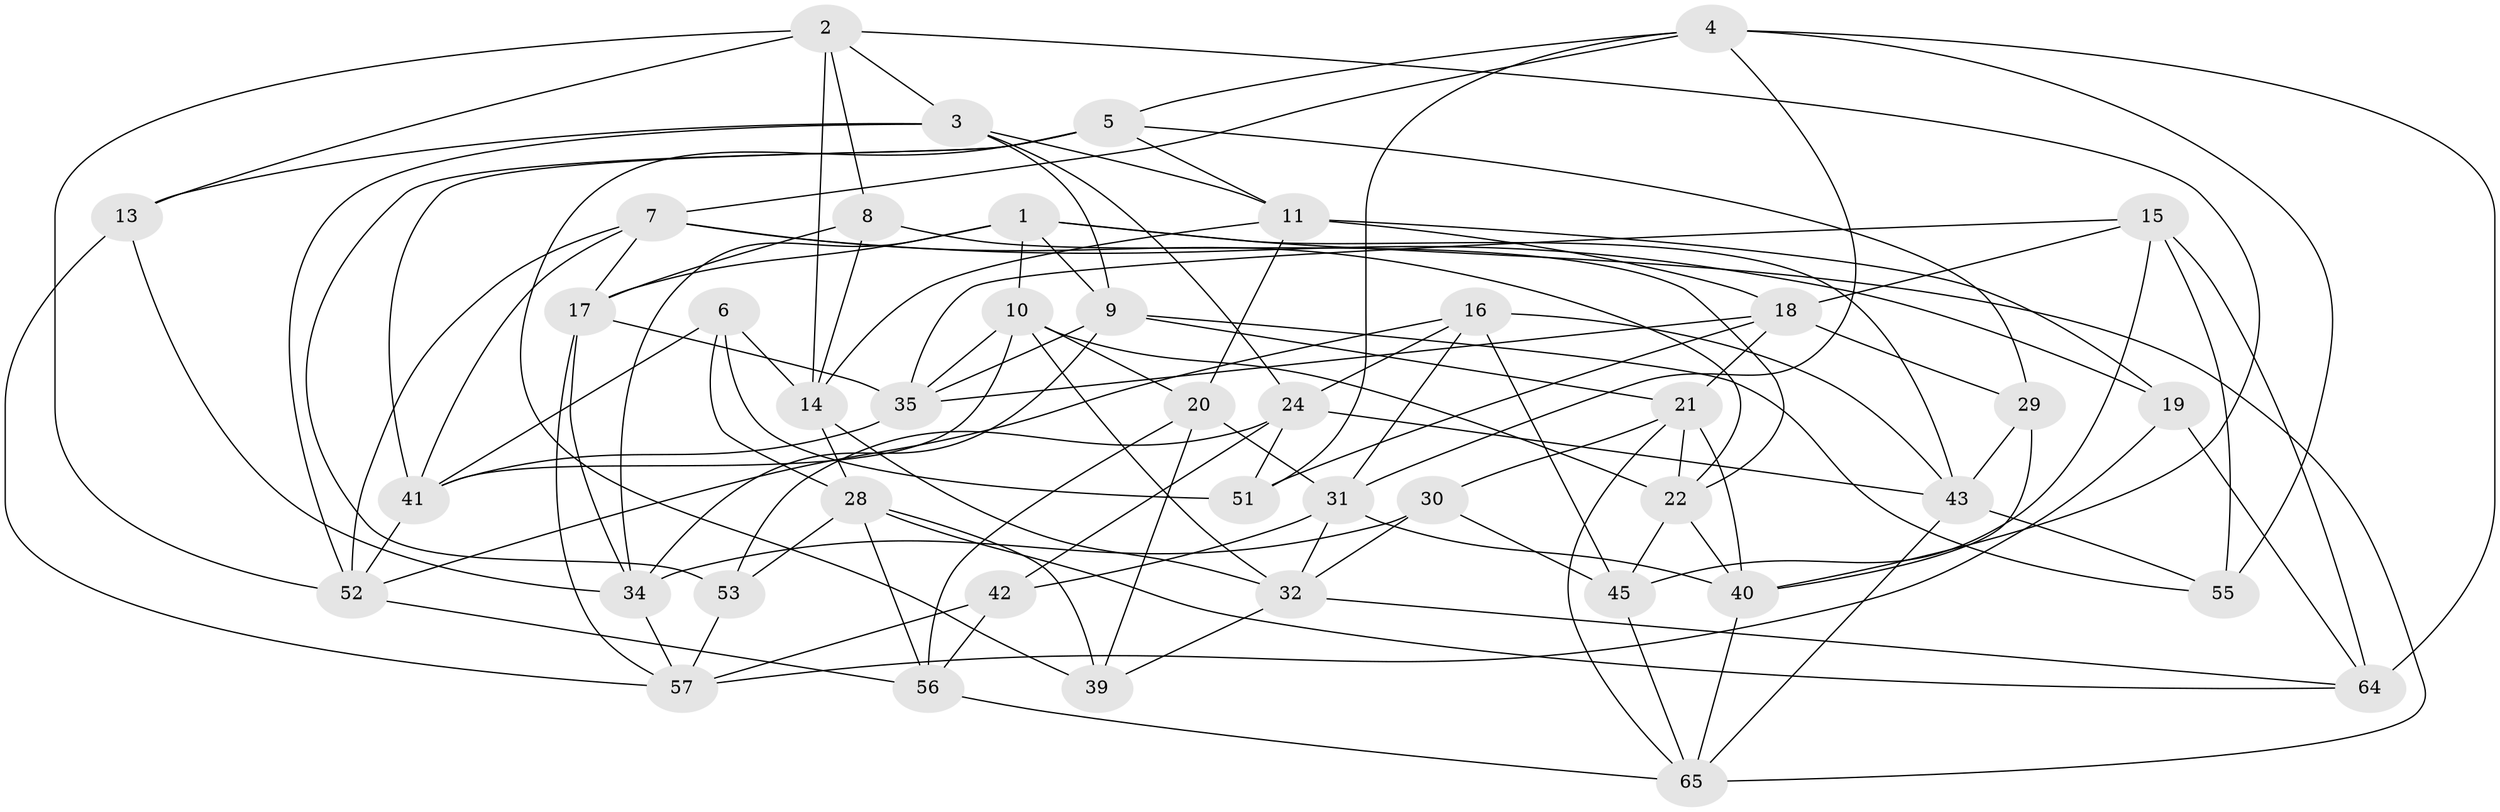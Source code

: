 // Generated by graph-tools (version 1.1) at 2025/24/03/03/25 07:24:29]
// undirected, 43 vertices, 115 edges
graph export_dot {
graph [start="1"]
  node [color=gray90,style=filled];
  1 [super="+70"];
  2 [super="+33"];
  3 [super="+23"];
  4 [super="+58"];
  5 [super="+50"];
  6;
  7 [super="+38"];
  8;
  9 [super="+54"];
  10 [super="+60"];
  11 [super="+12"];
  13;
  14 [super="+37"];
  15 [super="+68"];
  16 [super="+25"];
  17 [super="+27"];
  18 [super="+36"];
  19;
  20 [super="+26"];
  21 [super="+75"];
  22 [super="+47"];
  24 [super="+46"];
  28 [super="+44"];
  29;
  30;
  31 [super="+71"];
  32 [super="+59"];
  34 [super="+48"];
  35 [super="+62"];
  39;
  40 [super="+69"];
  41 [super="+72"];
  42;
  43 [super="+73"];
  45 [super="+49"];
  51;
  52 [super="+61"];
  53;
  55;
  56 [super="+63"];
  57 [super="+67"];
  64 [super="+66"];
  65 [super="+74"];
  1 -- 17;
  1 -- 65;
  1 -- 34;
  1 -- 9;
  1 -- 43;
  1 -- 10;
  2 -- 8;
  2 -- 14;
  2 -- 52;
  2 -- 3;
  2 -- 13;
  2 -- 40;
  3 -- 11;
  3 -- 24;
  3 -- 13;
  3 -- 52;
  3 -- 9;
  4 -- 31;
  4 -- 5;
  4 -- 51;
  4 -- 7;
  4 -- 55;
  4 -- 64;
  5 -- 29;
  5 -- 41;
  5 -- 53;
  5 -- 11;
  5 -- 39;
  6 -- 51;
  6 -- 28;
  6 -- 14;
  6 -- 41;
  7 -- 22;
  7 -- 17;
  7 -- 19;
  7 -- 52;
  7 -- 41;
  8 -- 14;
  8 -- 17;
  8 -- 22;
  9 -- 55;
  9 -- 21;
  9 -- 34;
  9 -- 35;
  10 -- 35;
  10 -- 41;
  10 -- 20;
  10 -- 32;
  10 -- 22;
  11 -- 19;
  11 -- 20;
  11 -- 18;
  11 -- 14;
  13 -- 57;
  13 -- 34;
  14 -- 32;
  14 -- 28;
  15 -- 64 [weight=2];
  15 -- 55;
  15 -- 18;
  15 -- 45;
  15 -- 35;
  16 -- 45 [weight=2];
  16 -- 52;
  16 -- 24;
  16 -- 43;
  16 -- 31;
  17 -- 57;
  17 -- 34;
  17 -- 35;
  18 -- 51;
  18 -- 35;
  18 -- 21;
  18 -- 29;
  19 -- 64;
  19 -- 57;
  20 -- 56 [weight=2];
  20 -- 39;
  20 -- 31;
  21 -- 40;
  21 -- 22;
  21 -- 65;
  21 -- 30;
  22 -- 45;
  22 -- 40;
  24 -- 51;
  24 -- 42;
  24 -- 43;
  24 -- 53;
  28 -- 53;
  28 -- 39;
  28 -- 64;
  28 -- 56;
  29 -- 40;
  29 -- 43;
  30 -- 34;
  30 -- 45;
  30 -- 32;
  31 -- 42;
  31 -- 32;
  31 -- 40;
  32 -- 39;
  32 -- 64;
  34 -- 57;
  35 -- 41;
  40 -- 65;
  41 -- 52;
  42 -- 57;
  42 -- 56;
  43 -- 55;
  43 -- 65;
  45 -- 65;
  52 -- 56;
  53 -- 57;
  56 -- 65;
}
